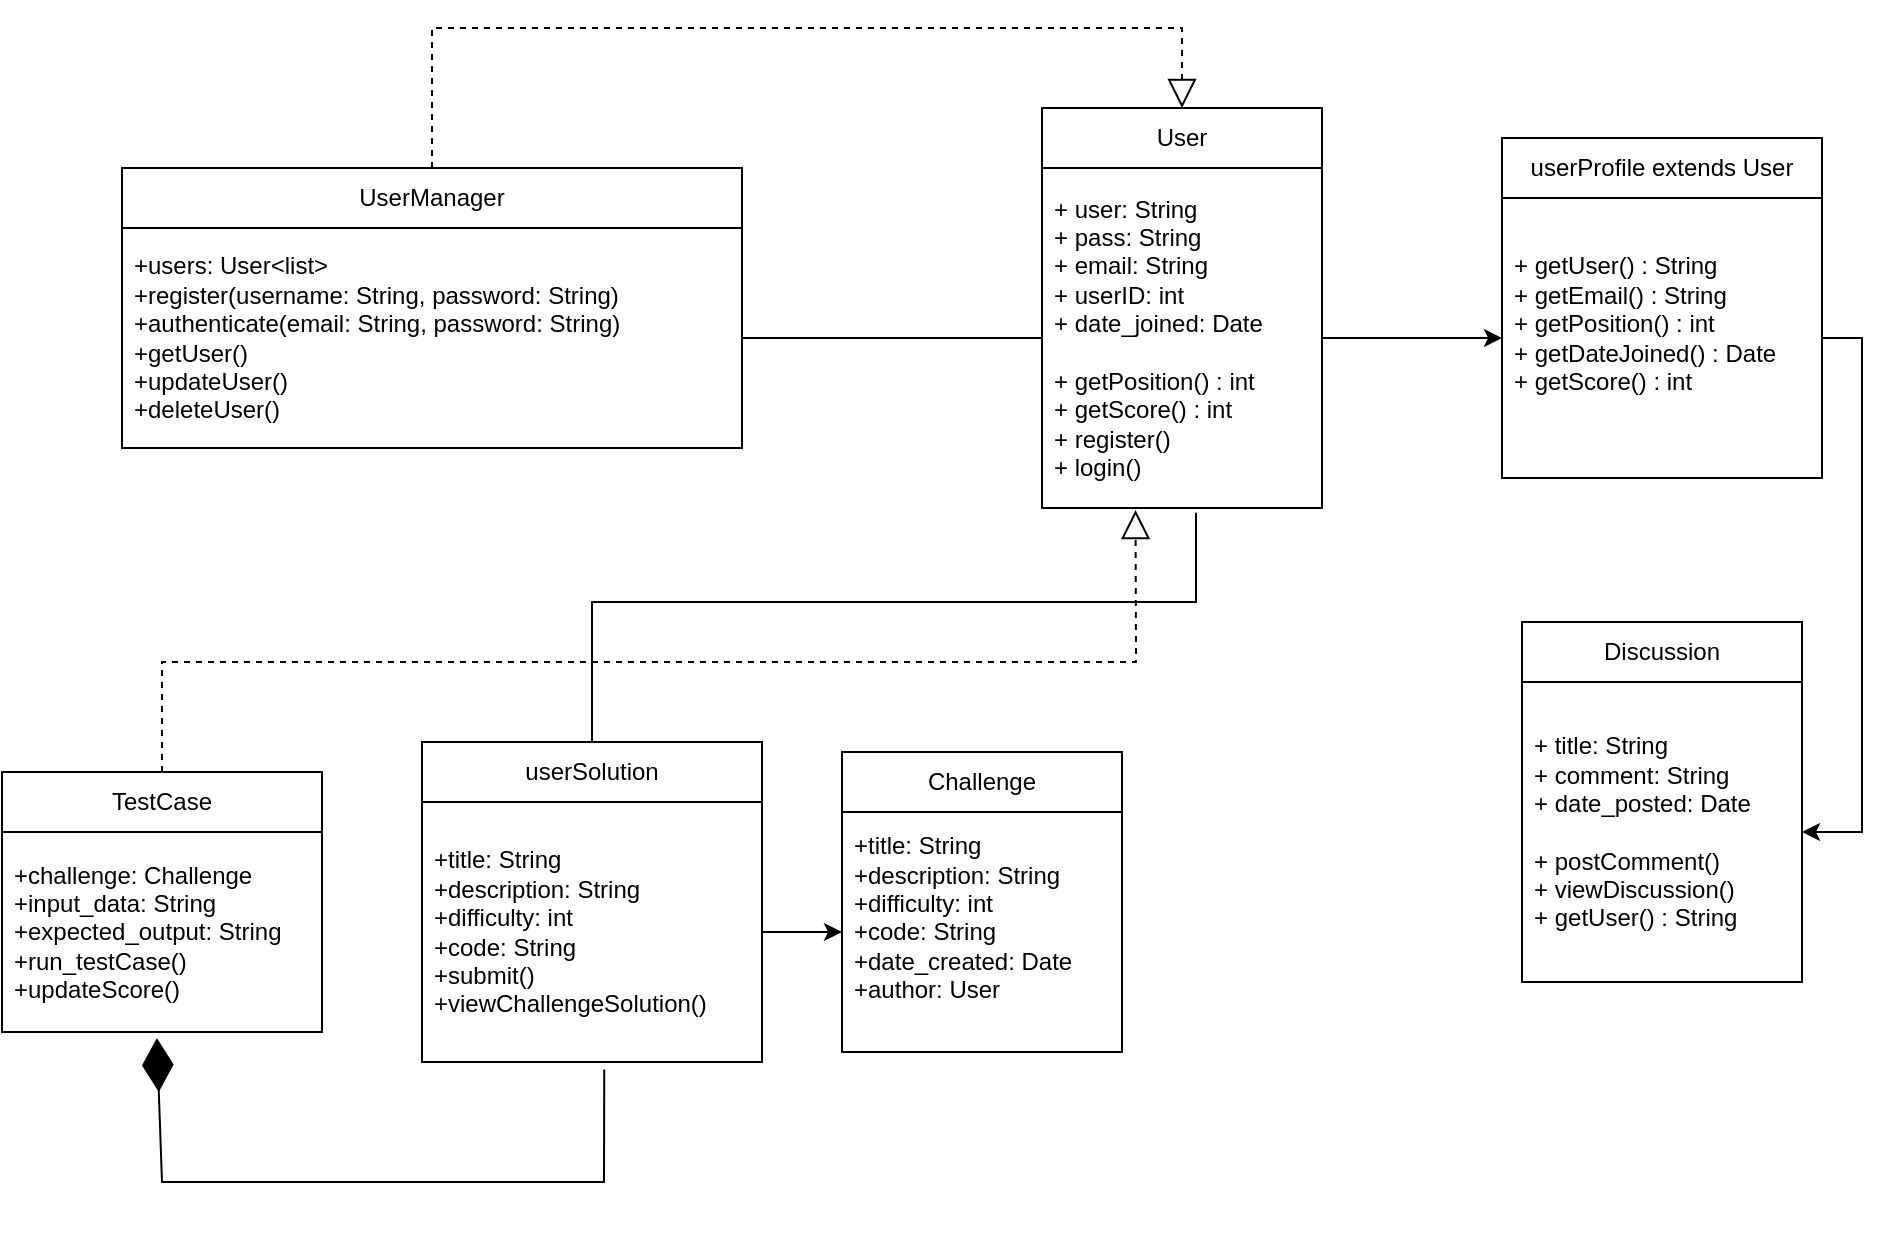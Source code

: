 <mxfile version="24.7.6">
  <diagram name="Page-1" id="u01eL8T2LCdluOudwLFy">
    <mxGraphModel dx="1111" dy="578" grid="1" gridSize="10" guides="1" tooltips="1" connect="1" arrows="1" fold="1" page="1" pageScale="1" pageWidth="850" pageHeight="1100" math="0" shadow="0">
      <root>
        <mxCell id="0" />
        <mxCell id="1" parent="0" />
        <mxCell id="AD_UT4TeYZ6WEzwYOdvF-2" value="UserManager" style="swimlane;fontStyle=0;childLayout=stackLayout;horizontal=1;startSize=30;horizontalStack=0;resizeParent=1;resizeParentMax=0;resizeLast=0;collapsible=1;marginBottom=0;whiteSpace=wrap;html=1;" parent="1" vertex="1">
          <mxGeometry x="80" y="103" width="310" height="140" as="geometry" />
        </mxCell>
        <mxCell id="AD_UT4TeYZ6WEzwYOdvF-3" value="+users: User&amp;lt;list&amp;gt;&lt;div&gt;+register(username: String, password: String)&lt;/div&gt;&lt;div&gt;+authenticate(email: String, password: String)&lt;/div&gt;&lt;div&gt;+getUser()&lt;/div&gt;&lt;div&gt;+updateUser()&lt;/div&gt;&lt;div&gt;+deleteUser()&lt;/div&gt;" style="text;strokeColor=none;fillColor=none;align=left;verticalAlign=middle;spacingLeft=4;spacingRight=4;overflow=hidden;points=[[0,0.5],[1,0.5]];portConstraint=eastwest;rotatable=0;whiteSpace=wrap;html=1;" parent="AD_UT4TeYZ6WEzwYOdvF-2" vertex="1">
          <mxGeometry y="30" width="310" height="110" as="geometry" />
        </mxCell>
        <mxCell id="AD_UT4TeYZ6WEzwYOdvF-14" value="Challenge" style="swimlane;fontStyle=0;childLayout=stackLayout;horizontal=1;startSize=30;horizontalStack=0;resizeParent=1;resizeParentMax=0;resizeLast=0;collapsible=1;marginBottom=0;whiteSpace=wrap;html=1;" parent="1" vertex="1">
          <mxGeometry x="440" y="395" width="140" height="150" as="geometry" />
        </mxCell>
        <mxCell id="AD_UT4TeYZ6WEzwYOdvF-15" value="+title: String&lt;div&gt;+description: String&lt;/div&gt;&lt;div&gt;+difficulty: int&lt;/div&gt;&lt;div&gt;+code: String&lt;/div&gt;&lt;div&gt;+date_created: Date&lt;/div&gt;&lt;div&gt;+author: User&lt;/div&gt;&lt;div&gt;&lt;br&gt;&lt;/div&gt;" style="text;strokeColor=none;fillColor=none;align=left;verticalAlign=middle;spacingLeft=4;spacingRight=4;overflow=hidden;points=[[0,0.5],[1,0.5]];portConstraint=eastwest;rotatable=0;whiteSpace=wrap;html=1;" parent="AD_UT4TeYZ6WEzwYOdvF-14" vertex="1">
          <mxGeometry y="30" width="140" height="120" as="geometry" />
        </mxCell>
        <mxCell id="AD_UT4TeYZ6WEzwYOdvF-22" value="userSolution" style="swimlane;fontStyle=0;childLayout=stackLayout;horizontal=1;startSize=30;horizontalStack=0;resizeParent=1;resizeParentMax=0;resizeLast=0;collapsible=1;marginBottom=0;whiteSpace=wrap;html=1;" parent="1" vertex="1">
          <mxGeometry x="230" y="390" width="170" height="160" as="geometry" />
        </mxCell>
        <mxCell id="AD_UT4TeYZ6WEzwYOdvF-23" value="+title: String&lt;div&gt;+description: String&lt;/div&gt;&lt;div&gt;+difficulty: int&lt;/div&gt;&lt;div&gt;+code: String&lt;/div&gt;&lt;div&gt;+submit()&lt;/div&gt;&lt;div&gt;+viewChallengeSolution()&lt;/div&gt;" style="text;strokeColor=none;fillColor=none;align=left;verticalAlign=middle;spacingLeft=4;spacingRight=4;overflow=hidden;points=[[0,0.5],[1,0.5]];portConstraint=eastwest;rotatable=0;whiteSpace=wrap;html=1;" parent="AD_UT4TeYZ6WEzwYOdvF-22" vertex="1">
          <mxGeometry y="30" width="170" height="130" as="geometry" />
        </mxCell>
        <mxCell id="AD_UT4TeYZ6WEzwYOdvF-26" value="TestCase" style="swimlane;fontStyle=0;childLayout=stackLayout;horizontal=1;startSize=30;horizontalStack=0;resizeParent=1;resizeParentMax=0;resizeLast=0;collapsible=1;marginBottom=0;whiteSpace=wrap;html=1;" parent="1" vertex="1">
          <mxGeometry x="20" y="405" width="160" height="130" as="geometry" />
        </mxCell>
        <mxCell id="AD_UT4TeYZ6WEzwYOdvF-27" value="+challenge: Challenge&lt;div&gt;+input_data: String&lt;/div&gt;&lt;div&gt;+expected_output: String&amp;nbsp;&lt;/div&gt;&lt;div&gt;+run_testCase()&lt;/div&gt;&lt;div&gt;+updateScore()&lt;/div&gt;" style="text;strokeColor=none;fillColor=none;align=left;verticalAlign=middle;spacingLeft=4;spacingRight=4;overflow=hidden;points=[[0,0.5],[1,0.5]];portConstraint=eastwest;rotatable=0;whiteSpace=wrap;html=1;" parent="AD_UT4TeYZ6WEzwYOdvF-26" vertex="1">
          <mxGeometry y="30" width="160" height="100" as="geometry" />
        </mxCell>
        <mxCell id="tykuztvJxobjOQb9VciZ-1" value="User" style="swimlane;fontStyle=0;childLayout=stackLayout;horizontal=1;startSize=30;horizontalStack=0;resizeParent=1;resizeParentMax=0;resizeLast=0;collapsible=1;marginBottom=0;whiteSpace=wrap;html=1;" parent="1" vertex="1">
          <mxGeometry x="540" y="73" width="140" height="200" as="geometry" />
        </mxCell>
        <mxCell id="tykuztvJxobjOQb9VciZ-2" value="+ user: String&lt;div&gt;+ pass: String&lt;/div&gt;&lt;div&gt;+ email: String&lt;/div&gt;&lt;div&gt;+ userID: int&lt;/div&gt;&lt;div&gt;+ date_joined: Date&lt;/div&gt;&lt;div&gt;&lt;br&gt;&lt;/div&gt;&lt;div&gt;+ getPosition() : int&lt;/div&gt;&lt;div&gt;+ getScore() : int&lt;/div&gt;&lt;div&gt;+ register()&lt;/div&gt;&lt;div&gt;+ login()&lt;/div&gt;" style="text;strokeColor=none;fillColor=none;align=left;verticalAlign=middle;spacingLeft=4;spacingRight=4;overflow=hidden;points=[[0,0.5],[1,0.5]];portConstraint=eastwest;rotatable=0;whiteSpace=wrap;html=1;" parent="tykuztvJxobjOQb9VciZ-1" vertex="1">
          <mxGeometry y="30" width="140" height="170" as="geometry" />
        </mxCell>
        <mxCell id="tykuztvJxobjOQb9VciZ-5" value="userProfile extends User" style="swimlane;fontStyle=0;childLayout=stackLayout;horizontal=1;startSize=30;horizontalStack=0;resizeParent=1;resizeParentMax=0;resizeLast=0;collapsible=1;marginBottom=0;whiteSpace=wrap;html=1;" parent="1" vertex="1">
          <mxGeometry x="770" y="88" width="160" height="170" as="geometry" />
        </mxCell>
        <mxCell id="tykuztvJxobjOQb9VciZ-6" value="+ getUser() : String&lt;div&gt;+ getEmail() : String&lt;/div&gt;&lt;div&gt;+ getPosition() : int&lt;/div&gt;&lt;div&gt;+ getDateJoined() : Date&lt;/div&gt;&lt;div&gt;+ getScore() : int&lt;br&gt;&lt;div&gt;&lt;br&gt;&lt;/div&gt;&lt;/div&gt;" style="text;strokeColor=none;fillColor=none;align=left;verticalAlign=middle;spacingLeft=4;spacingRight=4;overflow=hidden;points=[[0,0.5],[1,0.5]];portConstraint=eastwest;rotatable=0;whiteSpace=wrap;html=1;" parent="tykuztvJxobjOQb9VciZ-5" vertex="1">
          <mxGeometry y="30" width="160" height="140" as="geometry" />
        </mxCell>
        <mxCell id="tykuztvJxobjOQb9VciZ-9" value="Discussion" style="swimlane;fontStyle=0;childLayout=stackLayout;horizontal=1;startSize=30;horizontalStack=0;resizeParent=1;resizeParentMax=0;resizeLast=0;collapsible=1;marginBottom=0;whiteSpace=wrap;html=1;" parent="1" vertex="1">
          <mxGeometry x="780" y="330" width="140" height="180" as="geometry" />
        </mxCell>
        <mxCell id="tykuztvJxobjOQb9VciZ-10" value="+ title: String&lt;div&gt;+ comment: String&lt;/div&gt;&lt;div&gt;+ date_posted: Date&lt;/div&gt;&lt;div&gt;&lt;br&gt;&lt;/div&gt;&lt;div&gt;+ postComment()&lt;/div&gt;&lt;div&gt;+ viewDiscussion()&lt;/div&gt;&lt;div&gt;+ getUser() : String&lt;/div&gt;" style="text;strokeColor=none;fillColor=none;align=left;verticalAlign=middle;spacingLeft=4;spacingRight=4;overflow=hidden;points=[[0,0.5],[1,0.5]];portConstraint=eastwest;rotatable=0;whiteSpace=wrap;html=1;" parent="tykuztvJxobjOQb9VciZ-9" vertex="1">
          <mxGeometry y="30" width="140" height="150" as="geometry" />
        </mxCell>
        <mxCell id="VJJSbOsw-ExNcY2Q_p88-12" value="" style="endArrow=none;html=1;rounded=0;exitX=1;exitY=0.5;exitDx=0;exitDy=0;entryX=0;entryY=0.5;entryDx=0;entryDy=0;" edge="1" parent="1" source="AD_UT4TeYZ6WEzwYOdvF-3" target="tykuztvJxobjOQb9VciZ-2">
          <mxGeometry width="50" height="50" relative="1" as="geometry">
            <mxPoint x="450" y="373" as="sourcePoint" />
            <mxPoint x="500" y="323" as="targetPoint" />
          </mxGeometry>
        </mxCell>
        <mxCell id="VJJSbOsw-ExNcY2Q_p88-13" value="" style="endArrow=block;dashed=1;endFill=0;endSize=12;html=1;rounded=0;exitX=0.5;exitY=0;exitDx=0;exitDy=0;entryX=0.5;entryY=0;entryDx=0;entryDy=0;" edge="1" parent="1" source="AD_UT4TeYZ6WEzwYOdvF-2" target="tykuztvJxobjOQb9VciZ-1">
          <mxGeometry width="160" relative="1" as="geometry">
            <mxPoint x="390" y="343" as="sourcePoint" />
            <mxPoint x="550" y="343" as="targetPoint" />
            <Array as="points">
              <mxPoint x="235" y="33" />
              <mxPoint x="420" y="33" />
              <mxPoint x="610" y="33" />
            </Array>
          </mxGeometry>
        </mxCell>
        <mxCell id="VJJSbOsw-ExNcY2Q_p88-14" style="edgeStyle=orthogonalEdgeStyle;rounded=0;orthogonalLoop=1;jettySize=auto;html=1;entryX=0;entryY=0.5;entryDx=0;entryDy=0;" edge="1" parent="1" source="tykuztvJxobjOQb9VciZ-2" target="tykuztvJxobjOQb9VciZ-6">
          <mxGeometry relative="1" as="geometry" />
        </mxCell>
        <mxCell id="VJJSbOsw-ExNcY2Q_p88-15" value="" style="endArrow=diamondThin;endFill=1;endSize=24;html=1;rounded=0;entryX=0.484;entryY=1.03;entryDx=0;entryDy=0;entryPerimeter=0;exitX=0.536;exitY=1.029;exitDx=0;exitDy=0;exitPerimeter=0;" edge="1" parent="1" source="AD_UT4TeYZ6WEzwYOdvF-23" target="AD_UT4TeYZ6WEzwYOdvF-27">
          <mxGeometry width="160" relative="1" as="geometry">
            <mxPoint x="390" y="280" as="sourcePoint" />
            <mxPoint x="550" y="280" as="targetPoint" />
            <Array as="points">
              <mxPoint x="321" y="610" />
              <mxPoint x="100" y="610" />
            </Array>
          </mxGeometry>
        </mxCell>
        <mxCell id="VJJSbOsw-ExNcY2Q_p88-16" style="edgeStyle=orthogonalEdgeStyle;rounded=0;orthogonalLoop=1;jettySize=auto;html=1;" edge="1" parent="1" source="tykuztvJxobjOQb9VciZ-6" target="tykuztvJxobjOQb9VciZ-10">
          <mxGeometry relative="1" as="geometry">
            <Array as="points">
              <mxPoint x="950" y="188" />
              <mxPoint x="950" y="435" />
            </Array>
          </mxGeometry>
        </mxCell>
        <mxCell id="VJJSbOsw-ExNcY2Q_p88-17" style="edgeStyle=orthogonalEdgeStyle;rounded=0;orthogonalLoop=1;jettySize=auto;html=1;entryX=0;entryY=0.5;entryDx=0;entryDy=0;" edge="1" parent="1" source="AD_UT4TeYZ6WEzwYOdvF-23" target="AD_UT4TeYZ6WEzwYOdvF-15">
          <mxGeometry relative="1" as="geometry" />
        </mxCell>
        <mxCell id="VJJSbOsw-ExNcY2Q_p88-18" value="" style="endArrow=none;html=1;rounded=0;exitX=0.5;exitY=0;exitDx=0;exitDy=0;entryX=0.55;entryY=1.014;entryDx=0;entryDy=0;entryPerimeter=0;" edge="1" parent="1" source="AD_UT4TeYZ6WEzwYOdvF-22" target="tykuztvJxobjOQb9VciZ-2">
          <mxGeometry width="50" height="50" relative="1" as="geometry">
            <mxPoint x="400" y="198" as="sourcePoint" />
            <mxPoint x="550" y="198" as="targetPoint" />
            <Array as="points">
              <mxPoint x="315" y="320" />
              <mxPoint x="617" y="320" />
            </Array>
          </mxGeometry>
        </mxCell>
        <mxCell id="VJJSbOsw-ExNcY2Q_p88-19" value="" style="endArrow=block;dashed=1;endFill=0;endSize=12;html=1;rounded=0;exitX=0.5;exitY=0;exitDx=0;exitDy=0;entryX=0.334;entryY=1.006;entryDx=0;entryDy=0;entryPerimeter=0;" edge="1" parent="1" source="AD_UT4TeYZ6WEzwYOdvF-26" target="tykuztvJxobjOQb9VciZ-2">
          <mxGeometry width="160" relative="1" as="geometry">
            <mxPoint x="450" y="270" as="sourcePoint" />
            <mxPoint x="620" y="60" as="targetPoint" />
            <Array as="points">
              <mxPoint x="100" y="350" />
              <mxPoint x="450" y="350" />
              <mxPoint x="587" y="350" />
            </Array>
          </mxGeometry>
        </mxCell>
      </root>
    </mxGraphModel>
  </diagram>
</mxfile>
